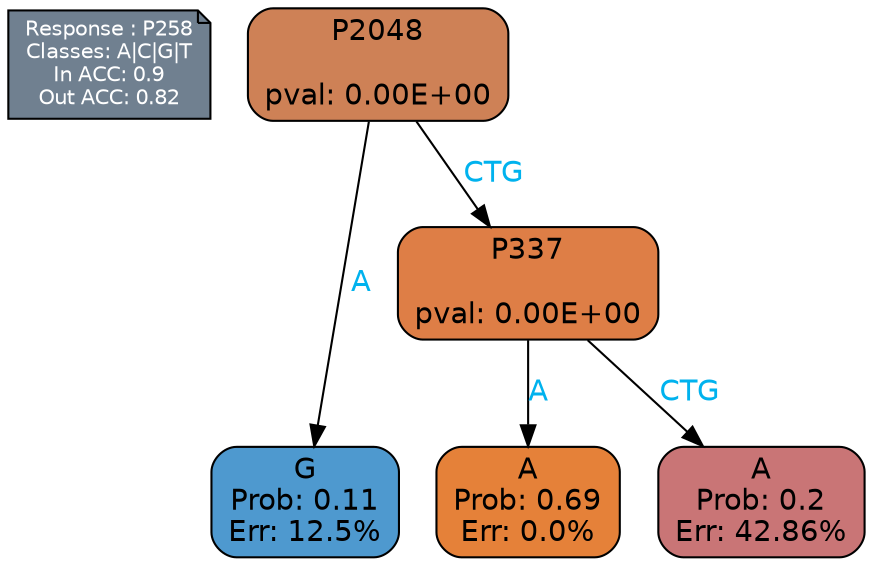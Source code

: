 digraph Tree {
node [shape=box, style="filled, rounded", color="black", fontname=helvetica] ;
graph [ranksep=equally, splines=polylines, bgcolor=transparent, dpi=600] ;
edge [fontname=helvetica] ;
LEGEND [label="Response : P258
Classes: A|C|G|T
In ACC: 0.9
Out ACC: 0.82
",shape=note,align=left,style=filled,fillcolor="slategray",fontcolor="white",fontsize=10];1 [label="P2048

pval: 0.00E+00", fillcolor="#ce8156"] ;
2 [label="G
Prob: 0.11
Err: 12.5%", fillcolor="#4e99cf"] ;
3 [label="P337

pval: 0.00E+00", fillcolor="#de7e46"] ;
4 [label="A
Prob: 0.69
Err: 0.0%", fillcolor="#e58139"] ;
5 [label="A
Prob: 0.2
Err: 42.86%", fillcolor="#c97576"] ;
1 -> 2 [label="A",fontcolor=deepskyblue2] ;
1 -> 3 [label="CTG",fontcolor=deepskyblue2] ;
3 -> 4 [label="A",fontcolor=deepskyblue2] ;
3 -> 5 [label="CTG",fontcolor=deepskyblue2] ;
{rank = same; 2;4;5;}{rank = same; LEGEND;1;}}